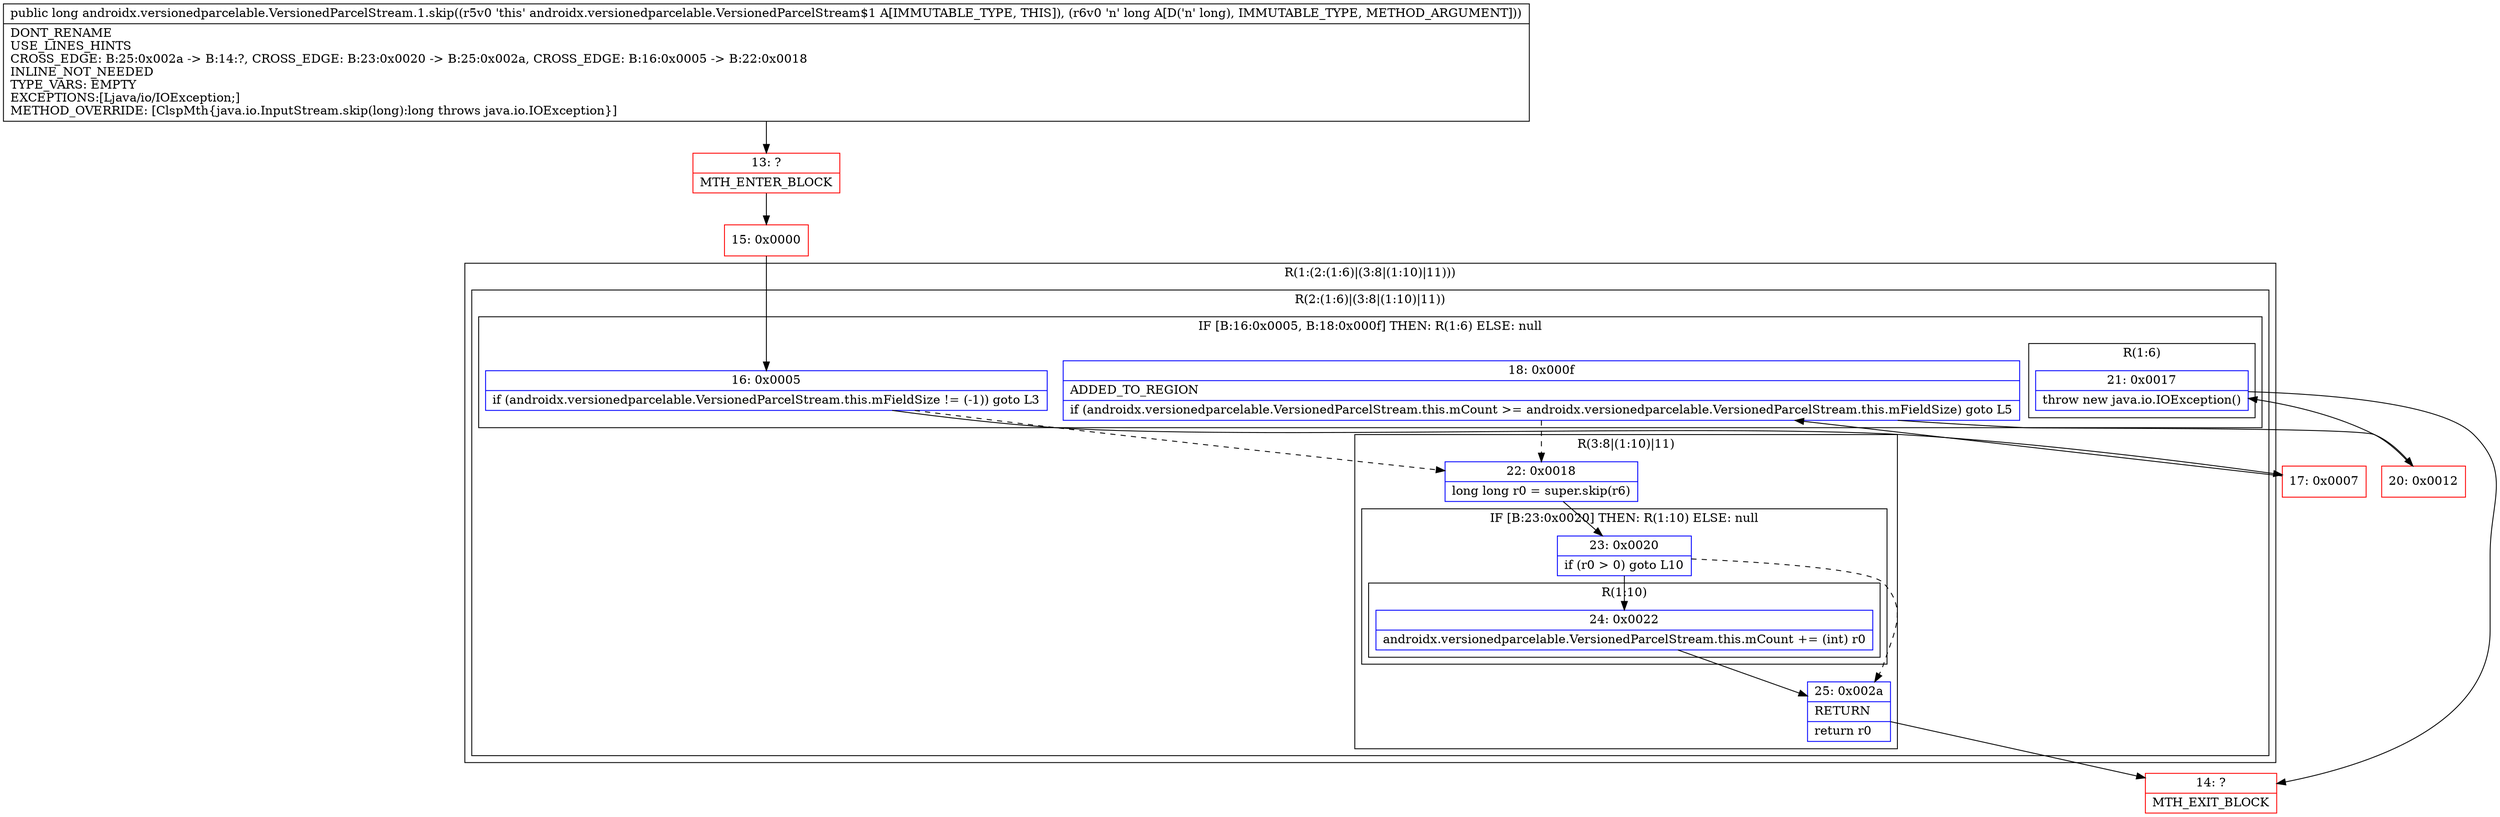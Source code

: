 digraph "CFG forandroidx.versionedparcelable.VersionedParcelStream.1.skip(J)J" {
subgraph cluster_Region_1924298284 {
label = "R(1:(2:(1:6)|(3:8|(1:10)|11)))";
node [shape=record,color=blue];
subgraph cluster_Region_1812461145 {
label = "R(2:(1:6)|(3:8|(1:10)|11))";
node [shape=record,color=blue];
subgraph cluster_IfRegion_2056146751 {
label = "IF [B:16:0x0005, B:18:0x000f] THEN: R(1:6) ELSE: null";
node [shape=record,color=blue];
Node_16 [shape=record,label="{16\:\ 0x0005|if (androidx.versionedparcelable.VersionedParcelStream.this.mFieldSize != (\-1)) goto L3\l}"];
Node_18 [shape=record,label="{18\:\ 0x000f|ADDED_TO_REGION\l|if (androidx.versionedparcelable.VersionedParcelStream.this.mCount \>= androidx.versionedparcelable.VersionedParcelStream.this.mFieldSize) goto L5\l}"];
subgraph cluster_Region_1522630168 {
label = "R(1:6)";
node [shape=record,color=blue];
Node_21 [shape=record,label="{21\:\ 0x0017|throw new java.io.IOException()\l}"];
}
}
subgraph cluster_Region_466888130 {
label = "R(3:8|(1:10)|11)";
node [shape=record,color=blue];
Node_22 [shape=record,label="{22\:\ 0x0018|long long r0 = super.skip(r6)\l}"];
subgraph cluster_IfRegion_714361988 {
label = "IF [B:23:0x0020] THEN: R(1:10) ELSE: null";
node [shape=record,color=blue];
Node_23 [shape=record,label="{23\:\ 0x0020|if (r0 \> 0) goto L10\l}"];
subgraph cluster_Region_1222972633 {
label = "R(1:10)";
node [shape=record,color=blue];
Node_24 [shape=record,label="{24\:\ 0x0022|androidx.versionedparcelable.VersionedParcelStream.this.mCount += (int) r0\l}"];
}
}
Node_25 [shape=record,label="{25\:\ 0x002a|RETURN\l|return r0\l}"];
}
}
}
Node_13 [shape=record,color=red,label="{13\:\ ?|MTH_ENTER_BLOCK\l}"];
Node_15 [shape=record,color=red,label="{15\:\ 0x0000}"];
Node_17 [shape=record,color=red,label="{17\:\ 0x0007}"];
Node_20 [shape=record,color=red,label="{20\:\ 0x0012}"];
Node_14 [shape=record,color=red,label="{14\:\ ?|MTH_EXIT_BLOCK\l}"];
MethodNode[shape=record,label="{public long androidx.versionedparcelable.VersionedParcelStream.1.skip((r5v0 'this' androidx.versionedparcelable.VersionedParcelStream$1 A[IMMUTABLE_TYPE, THIS]), (r6v0 'n' long A[D('n' long), IMMUTABLE_TYPE, METHOD_ARGUMENT]))  | DONT_RENAME\lUSE_LINES_HINTS\lCROSS_EDGE: B:25:0x002a \-\> B:14:?, CROSS_EDGE: B:23:0x0020 \-\> B:25:0x002a, CROSS_EDGE: B:16:0x0005 \-\> B:22:0x0018\lINLINE_NOT_NEEDED\lTYPE_VARS: EMPTY\lEXCEPTIONS:[Ljava\/io\/IOException;]\lMETHOD_OVERRIDE: [ClspMth\{java.io.InputStream.skip(long):long throws java.io.IOException\}]\l}"];
MethodNode -> Node_13;Node_16 -> Node_17;
Node_16 -> Node_22[style=dashed];
Node_18 -> Node_20;
Node_18 -> Node_22[style=dashed];
Node_21 -> Node_14;
Node_22 -> Node_23;
Node_23 -> Node_24;
Node_23 -> Node_25[style=dashed];
Node_24 -> Node_25;
Node_25 -> Node_14;
Node_13 -> Node_15;
Node_15 -> Node_16;
Node_17 -> Node_18;
Node_20 -> Node_21;
}

